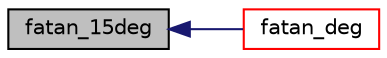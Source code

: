 digraph "fatan_15deg"
{
  edge [fontname="Helvetica",fontsize="10",labelfontname="Helvetica",labelfontsize="10"];
  node [fontname="Helvetica",fontsize="10",shape=record];
  rankdir="LR";
  Node54 [label="fatan_15deg",height=0.2,width=0.4,color="black", fillcolor="grey75", style="filled", fontcolor="black"];
  Node54 -> Node55 [dir="back",color="midnightblue",fontsize="10",style="solid",fontname="Helvetica"];
  Node55 [label="fatan_deg",height=0.2,width=0.4,color="red", fillcolor="white", style="filled",URL="$approximations_8h.html#a09d50b3d2c3d4d24e447a9b960eb5267"];
}
